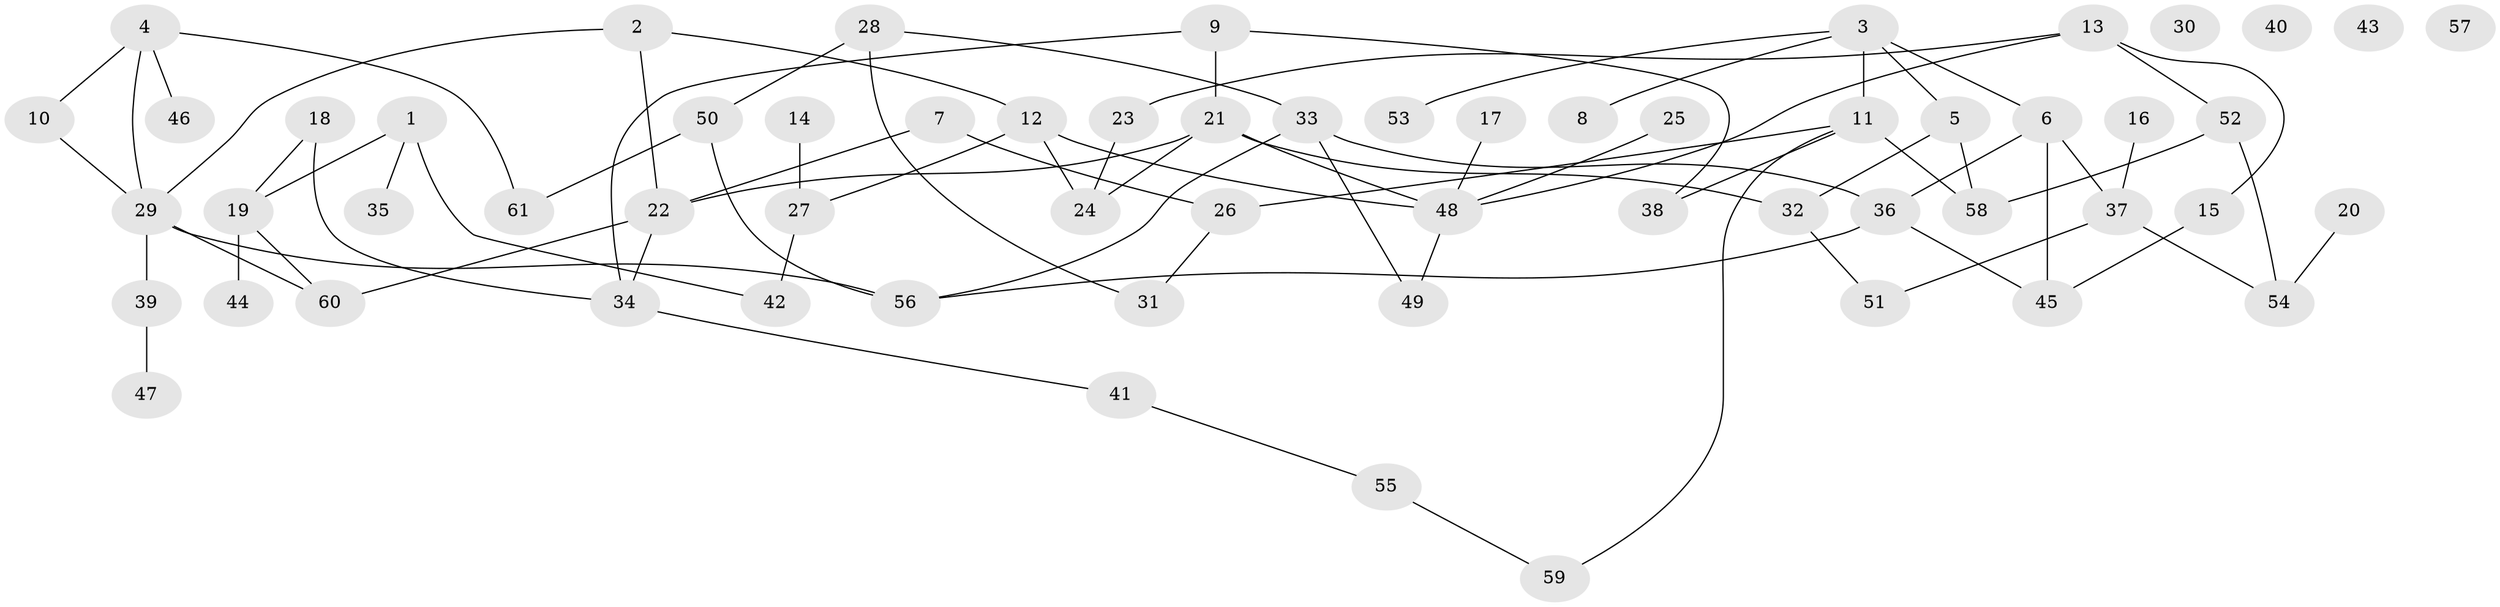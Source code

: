 // Generated by graph-tools (version 1.1) at 2025/25/03/09/25 03:25:24]
// undirected, 61 vertices, 79 edges
graph export_dot {
graph [start="1"]
  node [color=gray90,style=filled];
  1;
  2;
  3;
  4;
  5;
  6;
  7;
  8;
  9;
  10;
  11;
  12;
  13;
  14;
  15;
  16;
  17;
  18;
  19;
  20;
  21;
  22;
  23;
  24;
  25;
  26;
  27;
  28;
  29;
  30;
  31;
  32;
  33;
  34;
  35;
  36;
  37;
  38;
  39;
  40;
  41;
  42;
  43;
  44;
  45;
  46;
  47;
  48;
  49;
  50;
  51;
  52;
  53;
  54;
  55;
  56;
  57;
  58;
  59;
  60;
  61;
  1 -- 19;
  1 -- 35;
  1 -- 42;
  2 -- 12;
  2 -- 22;
  2 -- 29;
  3 -- 5;
  3 -- 6;
  3 -- 8;
  3 -- 11;
  3 -- 53;
  4 -- 10;
  4 -- 29;
  4 -- 46;
  4 -- 61;
  5 -- 32;
  5 -- 58;
  6 -- 36;
  6 -- 37;
  6 -- 45;
  7 -- 22;
  7 -- 26;
  9 -- 21;
  9 -- 34;
  9 -- 38;
  10 -- 29;
  11 -- 26;
  11 -- 38;
  11 -- 58;
  11 -- 59;
  12 -- 24;
  12 -- 27;
  12 -- 48;
  13 -- 15;
  13 -- 23;
  13 -- 48;
  13 -- 52;
  14 -- 27;
  15 -- 45;
  16 -- 37;
  17 -- 48;
  18 -- 19;
  18 -- 34;
  19 -- 44;
  19 -- 60;
  20 -- 54;
  21 -- 22;
  21 -- 24;
  21 -- 32;
  21 -- 48;
  22 -- 34;
  22 -- 60;
  23 -- 24;
  25 -- 48;
  26 -- 31;
  27 -- 42;
  28 -- 31;
  28 -- 33;
  28 -- 50;
  29 -- 39;
  29 -- 56;
  29 -- 60;
  32 -- 51;
  33 -- 36;
  33 -- 49;
  33 -- 56;
  34 -- 41;
  36 -- 45;
  36 -- 56;
  37 -- 51;
  37 -- 54;
  39 -- 47;
  41 -- 55;
  48 -- 49;
  50 -- 56;
  50 -- 61;
  52 -- 54;
  52 -- 58;
  55 -- 59;
}
